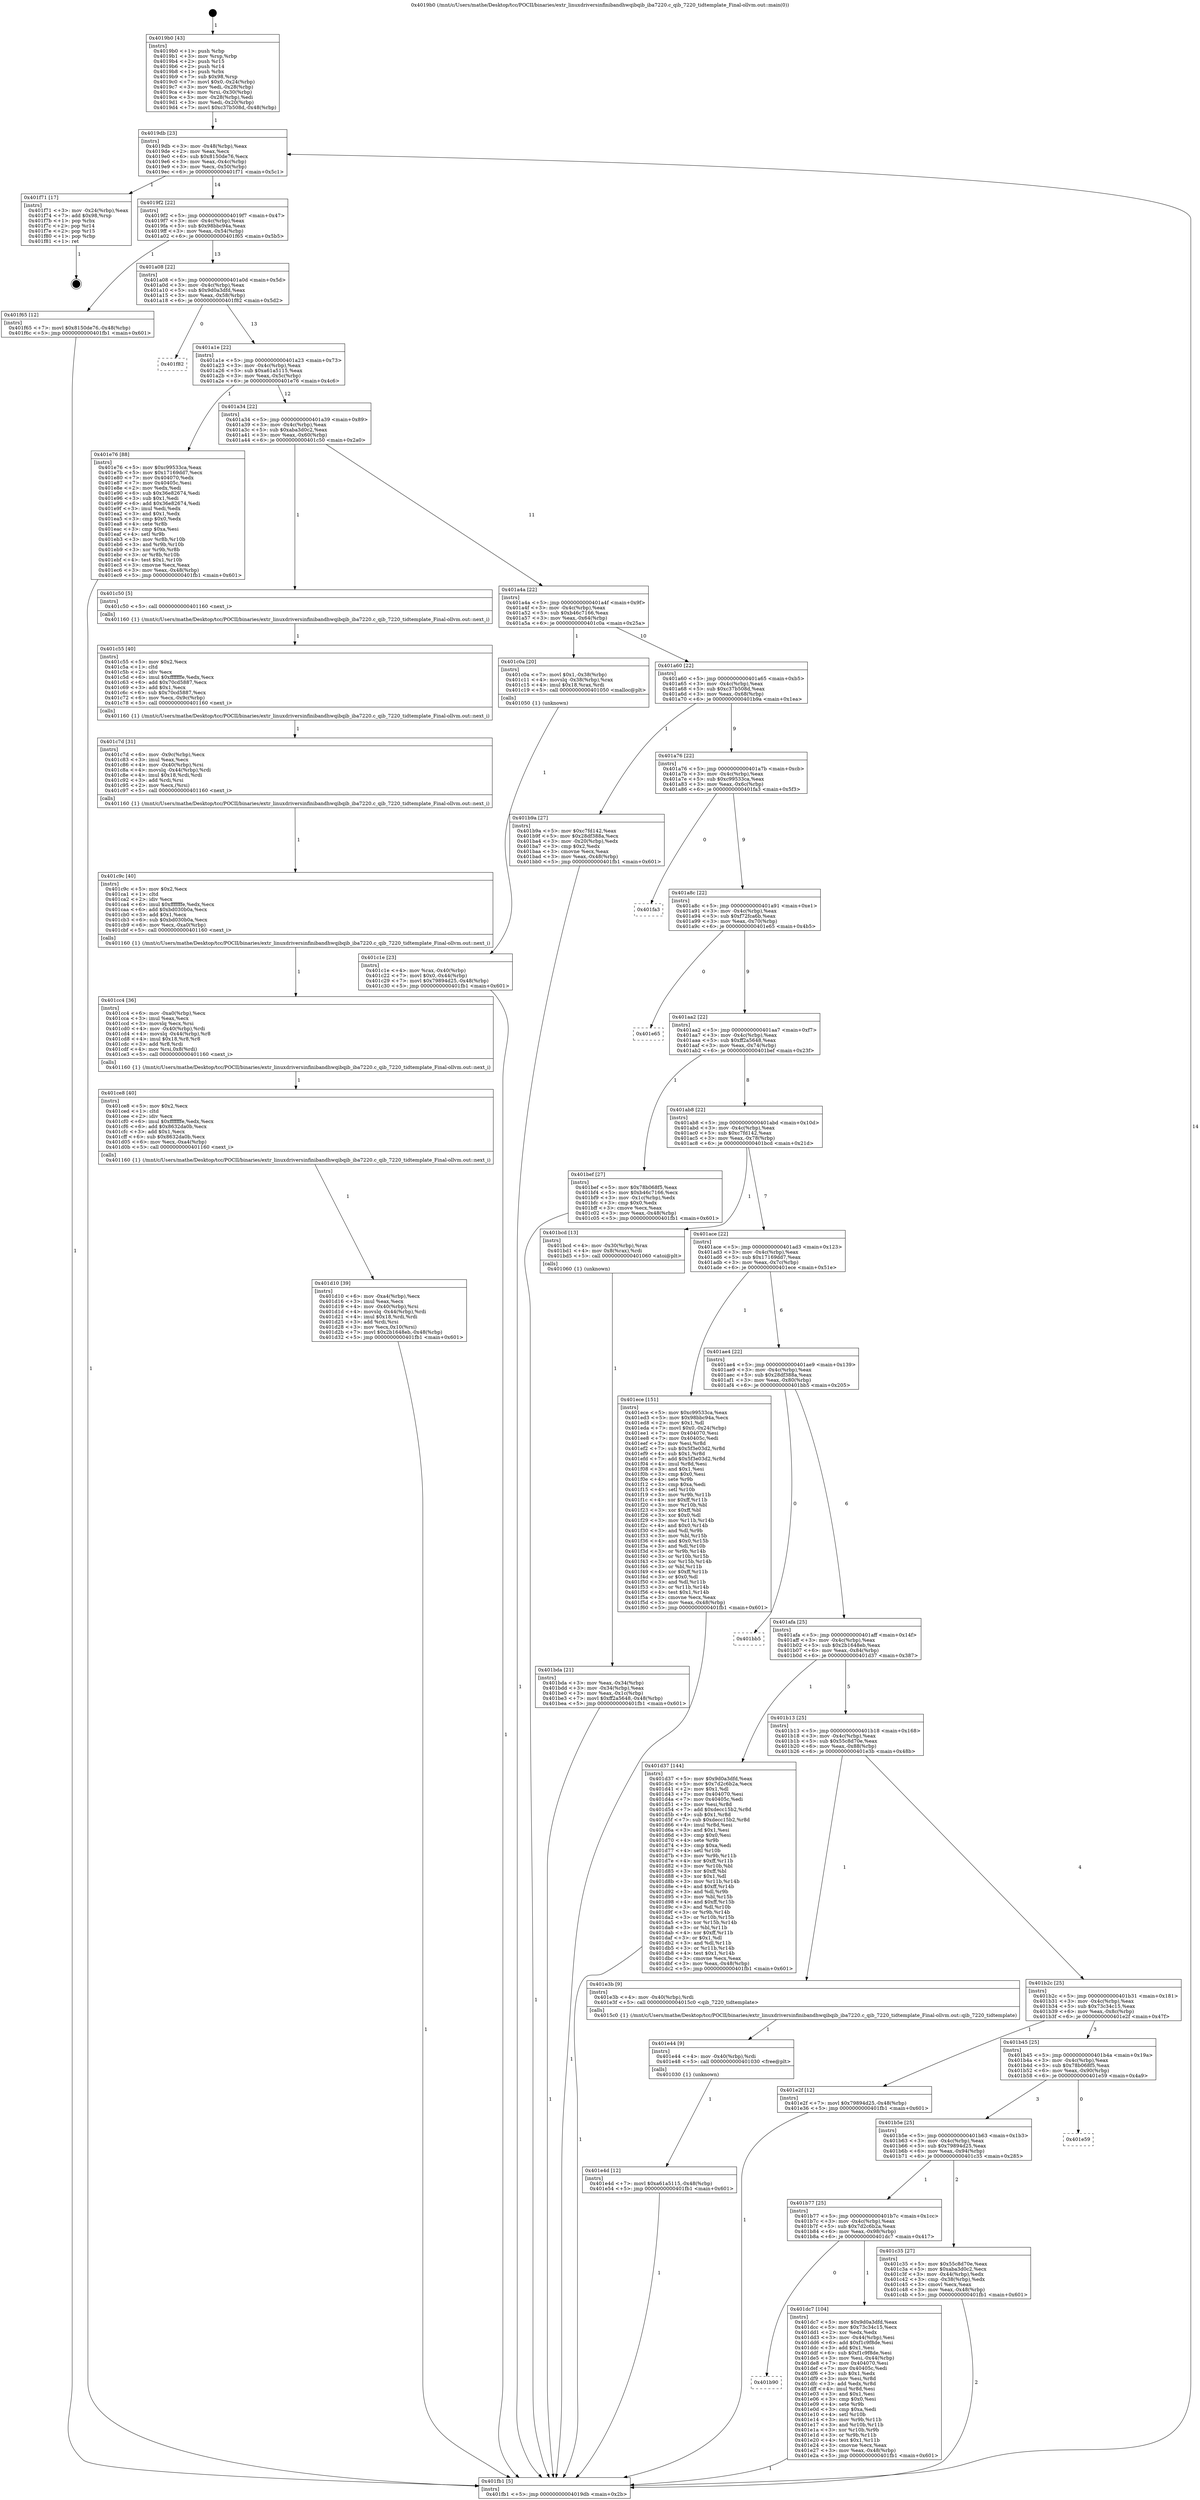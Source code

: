 digraph "0x4019b0" {
  label = "0x4019b0 (/mnt/c/Users/mathe/Desktop/tcc/POCII/binaries/extr_linuxdriversinfinibandhwqibqib_iba7220.c_qib_7220_tidtemplate_Final-ollvm.out::main(0))"
  labelloc = "t"
  node[shape=record]

  Entry [label="",width=0.3,height=0.3,shape=circle,fillcolor=black,style=filled]
  "0x4019db" [label="{
     0x4019db [23]\l
     | [instrs]\l
     &nbsp;&nbsp;0x4019db \<+3\>: mov -0x48(%rbp),%eax\l
     &nbsp;&nbsp;0x4019de \<+2\>: mov %eax,%ecx\l
     &nbsp;&nbsp;0x4019e0 \<+6\>: sub $0x8150de76,%ecx\l
     &nbsp;&nbsp;0x4019e6 \<+3\>: mov %eax,-0x4c(%rbp)\l
     &nbsp;&nbsp;0x4019e9 \<+3\>: mov %ecx,-0x50(%rbp)\l
     &nbsp;&nbsp;0x4019ec \<+6\>: je 0000000000401f71 \<main+0x5c1\>\l
  }"]
  "0x401f71" [label="{
     0x401f71 [17]\l
     | [instrs]\l
     &nbsp;&nbsp;0x401f71 \<+3\>: mov -0x24(%rbp),%eax\l
     &nbsp;&nbsp;0x401f74 \<+7\>: add $0x98,%rsp\l
     &nbsp;&nbsp;0x401f7b \<+1\>: pop %rbx\l
     &nbsp;&nbsp;0x401f7c \<+2\>: pop %r14\l
     &nbsp;&nbsp;0x401f7e \<+2\>: pop %r15\l
     &nbsp;&nbsp;0x401f80 \<+1\>: pop %rbp\l
     &nbsp;&nbsp;0x401f81 \<+1\>: ret\l
  }"]
  "0x4019f2" [label="{
     0x4019f2 [22]\l
     | [instrs]\l
     &nbsp;&nbsp;0x4019f2 \<+5\>: jmp 00000000004019f7 \<main+0x47\>\l
     &nbsp;&nbsp;0x4019f7 \<+3\>: mov -0x4c(%rbp),%eax\l
     &nbsp;&nbsp;0x4019fa \<+5\>: sub $0x98bbc94a,%eax\l
     &nbsp;&nbsp;0x4019ff \<+3\>: mov %eax,-0x54(%rbp)\l
     &nbsp;&nbsp;0x401a02 \<+6\>: je 0000000000401f65 \<main+0x5b5\>\l
  }"]
  Exit [label="",width=0.3,height=0.3,shape=circle,fillcolor=black,style=filled,peripheries=2]
  "0x401f65" [label="{
     0x401f65 [12]\l
     | [instrs]\l
     &nbsp;&nbsp;0x401f65 \<+7\>: movl $0x8150de76,-0x48(%rbp)\l
     &nbsp;&nbsp;0x401f6c \<+5\>: jmp 0000000000401fb1 \<main+0x601\>\l
  }"]
  "0x401a08" [label="{
     0x401a08 [22]\l
     | [instrs]\l
     &nbsp;&nbsp;0x401a08 \<+5\>: jmp 0000000000401a0d \<main+0x5d\>\l
     &nbsp;&nbsp;0x401a0d \<+3\>: mov -0x4c(%rbp),%eax\l
     &nbsp;&nbsp;0x401a10 \<+5\>: sub $0x9d0a3dfd,%eax\l
     &nbsp;&nbsp;0x401a15 \<+3\>: mov %eax,-0x58(%rbp)\l
     &nbsp;&nbsp;0x401a18 \<+6\>: je 0000000000401f82 \<main+0x5d2\>\l
  }"]
  "0x401e4d" [label="{
     0x401e4d [12]\l
     | [instrs]\l
     &nbsp;&nbsp;0x401e4d \<+7\>: movl $0xa61a5115,-0x48(%rbp)\l
     &nbsp;&nbsp;0x401e54 \<+5\>: jmp 0000000000401fb1 \<main+0x601\>\l
  }"]
  "0x401f82" [label="{
     0x401f82\l
  }", style=dashed]
  "0x401a1e" [label="{
     0x401a1e [22]\l
     | [instrs]\l
     &nbsp;&nbsp;0x401a1e \<+5\>: jmp 0000000000401a23 \<main+0x73\>\l
     &nbsp;&nbsp;0x401a23 \<+3\>: mov -0x4c(%rbp),%eax\l
     &nbsp;&nbsp;0x401a26 \<+5\>: sub $0xa61a5115,%eax\l
     &nbsp;&nbsp;0x401a2b \<+3\>: mov %eax,-0x5c(%rbp)\l
     &nbsp;&nbsp;0x401a2e \<+6\>: je 0000000000401e76 \<main+0x4c6\>\l
  }"]
  "0x401e44" [label="{
     0x401e44 [9]\l
     | [instrs]\l
     &nbsp;&nbsp;0x401e44 \<+4\>: mov -0x40(%rbp),%rdi\l
     &nbsp;&nbsp;0x401e48 \<+5\>: call 0000000000401030 \<free@plt\>\l
     | [calls]\l
     &nbsp;&nbsp;0x401030 \{1\} (unknown)\l
  }"]
  "0x401e76" [label="{
     0x401e76 [88]\l
     | [instrs]\l
     &nbsp;&nbsp;0x401e76 \<+5\>: mov $0xc99533ca,%eax\l
     &nbsp;&nbsp;0x401e7b \<+5\>: mov $0x17169dd7,%ecx\l
     &nbsp;&nbsp;0x401e80 \<+7\>: mov 0x404070,%edx\l
     &nbsp;&nbsp;0x401e87 \<+7\>: mov 0x40405c,%esi\l
     &nbsp;&nbsp;0x401e8e \<+2\>: mov %edx,%edi\l
     &nbsp;&nbsp;0x401e90 \<+6\>: sub $0x36e82674,%edi\l
     &nbsp;&nbsp;0x401e96 \<+3\>: sub $0x1,%edi\l
     &nbsp;&nbsp;0x401e99 \<+6\>: add $0x36e82674,%edi\l
     &nbsp;&nbsp;0x401e9f \<+3\>: imul %edi,%edx\l
     &nbsp;&nbsp;0x401ea2 \<+3\>: and $0x1,%edx\l
     &nbsp;&nbsp;0x401ea5 \<+3\>: cmp $0x0,%edx\l
     &nbsp;&nbsp;0x401ea8 \<+4\>: sete %r8b\l
     &nbsp;&nbsp;0x401eac \<+3\>: cmp $0xa,%esi\l
     &nbsp;&nbsp;0x401eaf \<+4\>: setl %r9b\l
     &nbsp;&nbsp;0x401eb3 \<+3\>: mov %r8b,%r10b\l
     &nbsp;&nbsp;0x401eb6 \<+3\>: and %r9b,%r10b\l
     &nbsp;&nbsp;0x401eb9 \<+3\>: xor %r9b,%r8b\l
     &nbsp;&nbsp;0x401ebc \<+3\>: or %r8b,%r10b\l
     &nbsp;&nbsp;0x401ebf \<+4\>: test $0x1,%r10b\l
     &nbsp;&nbsp;0x401ec3 \<+3\>: cmovne %ecx,%eax\l
     &nbsp;&nbsp;0x401ec6 \<+3\>: mov %eax,-0x48(%rbp)\l
     &nbsp;&nbsp;0x401ec9 \<+5\>: jmp 0000000000401fb1 \<main+0x601\>\l
  }"]
  "0x401a34" [label="{
     0x401a34 [22]\l
     | [instrs]\l
     &nbsp;&nbsp;0x401a34 \<+5\>: jmp 0000000000401a39 \<main+0x89\>\l
     &nbsp;&nbsp;0x401a39 \<+3\>: mov -0x4c(%rbp),%eax\l
     &nbsp;&nbsp;0x401a3c \<+5\>: sub $0xaba3d0c2,%eax\l
     &nbsp;&nbsp;0x401a41 \<+3\>: mov %eax,-0x60(%rbp)\l
     &nbsp;&nbsp;0x401a44 \<+6\>: je 0000000000401c50 \<main+0x2a0\>\l
  }"]
  "0x401b90" [label="{
     0x401b90\l
  }", style=dashed]
  "0x401c50" [label="{
     0x401c50 [5]\l
     | [instrs]\l
     &nbsp;&nbsp;0x401c50 \<+5\>: call 0000000000401160 \<next_i\>\l
     | [calls]\l
     &nbsp;&nbsp;0x401160 \{1\} (/mnt/c/Users/mathe/Desktop/tcc/POCII/binaries/extr_linuxdriversinfinibandhwqibqib_iba7220.c_qib_7220_tidtemplate_Final-ollvm.out::next_i)\l
  }"]
  "0x401a4a" [label="{
     0x401a4a [22]\l
     | [instrs]\l
     &nbsp;&nbsp;0x401a4a \<+5\>: jmp 0000000000401a4f \<main+0x9f\>\l
     &nbsp;&nbsp;0x401a4f \<+3\>: mov -0x4c(%rbp),%eax\l
     &nbsp;&nbsp;0x401a52 \<+5\>: sub $0xb46c7166,%eax\l
     &nbsp;&nbsp;0x401a57 \<+3\>: mov %eax,-0x64(%rbp)\l
     &nbsp;&nbsp;0x401a5a \<+6\>: je 0000000000401c0a \<main+0x25a\>\l
  }"]
  "0x401dc7" [label="{
     0x401dc7 [104]\l
     | [instrs]\l
     &nbsp;&nbsp;0x401dc7 \<+5\>: mov $0x9d0a3dfd,%eax\l
     &nbsp;&nbsp;0x401dcc \<+5\>: mov $0x73c34c15,%ecx\l
     &nbsp;&nbsp;0x401dd1 \<+2\>: xor %edx,%edx\l
     &nbsp;&nbsp;0x401dd3 \<+3\>: mov -0x44(%rbp),%esi\l
     &nbsp;&nbsp;0x401dd6 \<+6\>: add $0xf1c9f8de,%esi\l
     &nbsp;&nbsp;0x401ddc \<+3\>: add $0x1,%esi\l
     &nbsp;&nbsp;0x401ddf \<+6\>: sub $0xf1c9f8de,%esi\l
     &nbsp;&nbsp;0x401de5 \<+3\>: mov %esi,-0x44(%rbp)\l
     &nbsp;&nbsp;0x401de8 \<+7\>: mov 0x404070,%esi\l
     &nbsp;&nbsp;0x401def \<+7\>: mov 0x40405c,%edi\l
     &nbsp;&nbsp;0x401df6 \<+3\>: sub $0x1,%edx\l
     &nbsp;&nbsp;0x401df9 \<+3\>: mov %esi,%r8d\l
     &nbsp;&nbsp;0x401dfc \<+3\>: add %edx,%r8d\l
     &nbsp;&nbsp;0x401dff \<+4\>: imul %r8d,%esi\l
     &nbsp;&nbsp;0x401e03 \<+3\>: and $0x1,%esi\l
     &nbsp;&nbsp;0x401e06 \<+3\>: cmp $0x0,%esi\l
     &nbsp;&nbsp;0x401e09 \<+4\>: sete %r9b\l
     &nbsp;&nbsp;0x401e0d \<+3\>: cmp $0xa,%edi\l
     &nbsp;&nbsp;0x401e10 \<+4\>: setl %r10b\l
     &nbsp;&nbsp;0x401e14 \<+3\>: mov %r9b,%r11b\l
     &nbsp;&nbsp;0x401e17 \<+3\>: and %r10b,%r11b\l
     &nbsp;&nbsp;0x401e1a \<+3\>: xor %r10b,%r9b\l
     &nbsp;&nbsp;0x401e1d \<+3\>: or %r9b,%r11b\l
     &nbsp;&nbsp;0x401e20 \<+4\>: test $0x1,%r11b\l
     &nbsp;&nbsp;0x401e24 \<+3\>: cmovne %ecx,%eax\l
     &nbsp;&nbsp;0x401e27 \<+3\>: mov %eax,-0x48(%rbp)\l
     &nbsp;&nbsp;0x401e2a \<+5\>: jmp 0000000000401fb1 \<main+0x601\>\l
  }"]
  "0x401c0a" [label="{
     0x401c0a [20]\l
     | [instrs]\l
     &nbsp;&nbsp;0x401c0a \<+7\>: movl $0x1,-0x38(%rbp)\l
     &nbsp;&nbsp;0x401c11 \<+4\>: movslq -0x38(%rbp),%rax\l
     &nbsp;&nbsp;0x401c15 \<+4\>: imul $0x18,%rax,%rdi\l
     &nbsp;&nbsp;0x401c19 \<+5\>: call 0000000000401050 \<malloc@plt\>\l
     | [calls]\l
     &nbsp;&nbsp;0x401050 \{1\} (unknown)\l
  }"]
  "0x401a60" [label="{
     0x401a60 [22]\l
     | [instrs]\l
     &nbsp;&nbsp;0x401a60 \<+5\>: jmp 0000000000401a65 \<main+0xb5\>\l
     &nbsp;&nbsp;0x401a65 \<+3\>: mov -0x4c(%rbp),%eax\l
     &nbsp;&nbsp;0x401a68 \<+5\>: sub $0xc37b508d,%eax\l
     &nbsp;&nbsp;0x401a6d \<+3\>: mov %eax,-0x68(%rbp)\l
     &nbsp;&nbsp;0x401a70 \<+6\>: je 0000000000401b9a \<main+0x1ea\>\l
  }"]
  "0x401d10" [label="{
     0x401d10 [39]\l
     | [instrs]\l
     &nbsp;&nbsp;0x401d10 \<+6\>: mov -0xa4(%rbp),%ecx\l
     &nbsp;&nbsp;0x401d16 \<+3\>: imul %eax,%ecx\l
     &nbsp;&nbsp;0x401d19 \<+4\>: mov -0x40(%rbp),%rsi\l
     &nbsp;&nbsp;0x401d1d \<+4\>: movslq -0x44(%rbp),%rdi\l
     &nbsp;&nbsp;0x401d21 \<+4\>: imul $0x18,%rdi,%rdi\l
     &nbsp;&nbsp;0x401d25 \<+3\>: add %rdi,%rsi\l
     &nbsp;&nbsp;0x401d28 \<+3\>: mov %ecx,0x10(%rsi)\l
     &nbsp;&nbsp;0x401d2b \<+7\>: movl $0x2b1648eb,-0x48(%rbp)\l
     &nbsp;&nbsp;0x401d32 \<+5\>: jmp 0000000000401fb1 \<main+0x601\>\l
  }"]
  "0x401b9a" [label="{
     0x401b9a [27]\l
     | [instrs]\l
     &nbsp;&nbsp;0x401b9a \<+5\>: mov $0xc7fd142,%eax\l
     &nbsp;&nbsp;0x401b9f \<+5\>: mov $0x28df388a,%ecx\l
     &nbsp;&nbsp;0x401ba4 \<+3\>: mov -0x20(%rbp),%edx\l
     &nbsp;&nbsp;0x401ba7 \<+3\>: cmp $0x2,%edx\l
     &nbsp;&nbsp;0x401baa \<+3\>: cmovne %ecx,%eax\l
     &nbsp;&nbsp;0x401bad \<+3\>: mov %eax,-0x48(%rbp)\l
     &nbsp;&nbsp;0x401bb0 \<+5\>: jmp 0000000000401fb1 \<main+0x601\>\l
  }"]
  "0x401a76" [label="{
     0x401a76 [22]\l
     | [instrs]\l
     &nbsp;&nbsp;0x401a76 \<+5\>: jmp 0000000000401a7b \<main+0xcb\>\l
     &nbsp;&nbsp;0x401a7b \<+3\>: mov -0x4c(%rbp),%eax\l
     &nbsp;&nbsp;0x401a7e \<+5\>: sub $0xc99533ca,%eax\l
     &nbsp;&nbsp;0x401a83 \<+3\>: mov %eax,-0x6c(%rbp)\l
     &nbsp;&nbsp;0x401a86 \<+6\>: je 0000000000401fa3 \<main+0x5f3\>\l
  }"]
  "0x401fb1" [label="{
     0x401fb1 [5]\l
     | [instrs]\l
     &nbsp;&nbsp;0x401fb1 \<+5\>: jmp 00000000004019db \<main+0x2b\>\l
  }"]
  "0x4019b0" [label="{
     0x4019b0 [43]\l
     | [instrs]\l
     &nbsp;&nbsp;0x4019b0 \<+1\>: push %rbp\l
     &nbsp;&nbsp;0x4019b1 \<+3\>: mov %rsp,%rbp\l
     &nbsp;&nbsp;0x4019b4 \<+2\>: push %r15\l
     &nbsp;&nbsp;0x4019b6 \<+2\>: push %r14\l
     &nbsp;&nbsp;0x4019b8 \<+1\>: push %rbx\l
     &nbsp;&nbsp;0x4019b9 \<+7\>: sub $0x98,%rsp\l
     &nbsp;&nbsp;0x4019c0 \<+7\>: movl $0x0,-0x24(%rbp)\l
     &nbsp;&nbsp;0x4019c7 \<+3\>: mov %edi,-0x28(%rbp)\l
     &nbsp;&nbsp;0x4019ca \<+4\>: mov %rsi,-0x30(%rbp)\l
     &nbsp;&nbsp;0x4019ce \<+3\>: mov -0x28(%rbp),%edi\l
     &nbsp;&nbsp;0x4019d1 \<+3\>: mov %edi,-0x20(%rbp)\l
     &nbsp;&nbsp;0x4019d4 \<+7\>: movl $0xc37b508d,-0x48(%rbp)\l
  }"]
  "0x401ce8" [label="{
     0x401ce8 [40]\l
     | [instrs]\l
     &nbsp;&nbsp;0x401ce8 \<+5\>: mov $0x2,%ecx\l
     &nbsp;&nbsp;0x401ced \<+1\>: cltd\l
     &nbsp;&nbsp;0x401cee \<+2\>: idiv %ecx\l
     &nbsp;&nbsp;0x401cf0 \<+6\>: imul $0xfffffffe,%edx,%ecx\l
     &nbsp;&nbsp;0x401cf6 \<+6\>: add $0x8632da0b,%ecx\l
     &nbsp;&nbsp;0x401cfc \<+3\>: add $0x1,%ecx\l
     &nbsp;&nbsp;0x401cff \<+6\>: sub $0x8632da0b,%ecx\l
     &nbsp;&nbsp;0x401d05 \<+6\>: mov %ecx,-0xa4(%rbp)\l
     &nbsp;&nbsp;0x401d0b \<+5\>: call 0000000000401160 \<next_i\>\l
     | [calls]\l
     &nbsp;&nbsp;0x401160 \{1\} (/mnt/c/Users/mathe/Desktop/tcc/POCII/binaries/extr_linuxdriversinfinibandhwqibqib_iba7220.c_qib_7220_tidtemplate_Final-ollvm.out::next_i)\l
  }"]
  "0x401fa3" [label="{
     0x401fa3\l
  }", style=dashed]
  "0x401a8c" [label="{
     0x401a8c [22]\l
     | [instrs]\l
     &nbsp;&nbsp;0x401a8c \<+5\>: jmp 0000000000401a91 \<main+0xe1\>\l
     &nbsp;&nbsp;0x401a91 \<+3\>: mov -0x4c(%rbp),%eax\l
     &nbsp;&nbsp;0x401a94 \<+5\>: sub $0xf72fca6b,%eax\l
     &nbsp;&nbsp;0x401a99 \<+3\>: mov %eax,-0x70(%rbp)\l
     &nbsp;&nbsp;0x401a9c \<+6\>: je 0000000000401e65 \<main+0x4b5\>\l
  }"]
  "0x401cc4" [label="{
     0x401cc4 [36]\l
     | [instrs]\l
     &nbsp;&nbsp;0x401cc4 \<+6\>: mov -0xa0(%rbp),%ecx\l
     &nbsp;&nbsp;0x401cca \<+3\>: imul %eax,%ecx\l
     &nbsp;&nbsp;0x401ccd \<+3\>: movslq %ecx,%rsi\l
     &nbsp;&nbsp;0x401cd0 \<+4\>: mov -0x40(%rbp),%rdi\l
     &nbsp;&nbsp;0x401cd4 \<+4\>: movslq -0x44(%rbp),%r8\l
     &nbsp;&nbsp;0x401cd8 \<+4\>: imul $0x18,%r8,%r8\l
     &nbsp;&nbsp;0x401cdc \<+3\>: add %r8,%rdi\l
     &nbsp;&nbsp;0x401cdf \<+4\>: mov %rsi,0x8(%rdi)\l
     &nbsp;&nbsp;0x401ce3 \<+5\>: call 0000000000401160 \<next_i\>\l
     | [calls]\l
     &nbsp;&nbsp;0x401160 \{1\} (/mnt/c/Users/mathe/Desktop/tcc/POCII/binaries/extr_linuxdriversinfinibandhwqibqib_iba7220.c_qib_7220_tidtemplate_Final-ollvm.out::next_i)\l
  }"]
  "0x401e65" [label="{
     0x401e65\l
  }", style=dashed]
  "0x401aa2" [label="{
     0x401aa2 [22]\l
     | [instrs]\l
     &nbsp;&nbsp;0x401aa2 \<+5\>: jmp 0000000000401aa7 \<main+0xf7\>\l
     &nbsp;&nbsp;0x401aa7 \<+3\>: mov -0x4c(%rbp),%eax\l
     &nbsp;&nbsp;0x401aaa \<+5\>: sub $0xff2a5648,%eax\l
     &nbsp;&nbsp;0x401aaf \<+3\>: mov %eax,-0x74(%rbp)\l
     &nbsp;&nbsp;0x401ab2 \<+6\>: je 0000000000401bef \<main+0x23f\>\l
  }"]
  "0x401c9c" [label="{
     0x401c9c [40]\l
     | [instrs]\l
     &nbsp;&nbsp;0x401c9c \<+5\>: mov $0x2,%ecx\l
     &nbsp;&nbsp;0x401ca1 \<+1\>: cltd\l
     &nbsp;&nbsp;0x401ca2 \<+2\>: idiv %ecx\l
     &nbsp;&nbsp;0x401ca4 \<+6\>: imul $0xfffffffe,%edx,%ecx\l
     &nbsp;&nbsp;0x401caa \<+6\>: add $0xbd030b0a,%ecx\l
     &nbsp;&nbsp;0x401cb0 \<+3\>: add $0x1,%ecx\l
     &nbsp;&nbsp;0x401cb3 \<+6\>: sub $0xbd030b0a,%ecx\l
     &nbsp;&nbsp;0x401cb9 \<+6\>: mov %ecx,-0xa0(%rbp)\l
     &nbsp;&nbsp;0x401cbf \<+5\>: call 0000000000401160 \<next_i\>\l
     | [calls]\l
     &nbsp;&nbsp;0x401160 \{1\} (/mnt/c/Users/mathe/Desktop/tcc/POCII/binaries/extr_linuxdriversinfinibandhwqibqib_iba7220.c_qib_7220_tidtemplate_Final-ollvm.out::next_i)\l
  }"]
  "0x401bef" [label="{
     0x401bef [27]\l
     | [instrs]\l
     &nbsp;&nbsp;0x401bef \<+5\>: mov $0x78b068f5,%eax\l
     &nbsp;&nbsp;0x401bf4 \<+5\>: mov $0xb46c7166,%ecx\l
     &nbsp;&nbsp;0x401bf9 \<+3\>: mov -0x1c(%rbp),%edx\l
     &nbsp;&nbsp;0x401bfc \<+3\>: cmp $0x0,%edx\l
     &nbsp;&nbsp;0x401bff \<+3\>: cmove %ecx,%eax\l
     &nbsp;&nbsp;0x401c02 \<+3\>: mov %eax,-0x48(%rbp)\l
     &nbsp;&nbsp;0x401c05 \<+5\>: jmp 0000000000401fb1 \<main+0x601\>\l
  }"]
  "0x401ab8" [label="{
     0x401ab8 [22]\l
     | [instrs]\l
     &nbsp;&nbsp;0x401ab8 \<+5\>: jmp 0000000000401abd \<main+0x10d\>\l
     &nbsp;&nbsp;0x401abd \<+3\>: mov -0x4c(%rbp),%eax\l
     &nbsp;&nbsp;0x401ac0 \<+5\>: sub $0xc7fd142,%eax\l
     &nbsp;&nbsp;0x401ac5 \<+3\>: mov %eax,-0x78(%rbp)\l
     &nbsp;&nbsp;0x401ac8 \<+6\>: je 0000000000401bcd \<main+0x21d\>\l
  }"]
  "0x401c7d" [label="{
     0x401c7d [31]\l
     | [instrs]\l
     &nbsp;&nbsp;0x401c7d \<+6\>: mov -0x9c(%rbp),%ecx\l
     &nbsp;&nbsp;0x401c83 \<+3\>: imul %eax,%ecx\l
     &nbsp;&nbsp;0x401c86 \<+4\>: mov -0x40(%rbp),%rsi\l
     &nbsp;&nbsp;0x401c8a \<+4\>: movslq -0x44(%rbp),%rdi\l
     &nbsp;&nbsp;0x401c8e \<+4\>: imul $0x18,%rdi,%rdi\l
     &nbsp;&nbsp;0x401c92 \<+3\>: add %rdi,%rsi\l
     &nbsp;&nbsp;0x401c95 \<+2\>: mov %ecx,(%rsi)\l
     &nbsp;&nbsp;0x401c97 \<+5\>: call 0000000000401160 \<next_i\>\l
     | [calls]\l
     &nbsp;&nbsp;0x401160 \{1\} (/mnt/c/Users/mathe/Desktop/tcc/POCII/binaries/extr_linuxdriversinfinibandhwqibqib_iba7220.c_qib_7220_tidtemplate_Final-ollvm.out::next_i)\l
  }"]
  "0x401bcd" [label="{
     0x401bcd [13]\l
     | [instrs]\l
     &nbsp;&nbsp;0x401bcd \<+4\>: mov -0x30(%rbp),%rax\l
     &nbsp;&nbsp;0x401bd1 \<+4\>: mov 0x8(%rax),%rdi\l
     &nbsp;&nbsp;0x401bd5 \<+5\>: call 0000000000401060 \<atoi@plt\>\l
     | [calls]\l
     &nbsp;&nbsp;0x401060 \{1\} (unknown)\l
  }"]
  "0x401ace" [label="{
     0x401ace [22]\l
     | [instrs]\l
     &nbsp;&nbsp;0x401ace \<+5\>: jmp 0000000000401ad3 \<main+0x123\>\l
     &nbsp;&nbsp;0x401ad3 \<+3\>: mov -0x4c(%rbp),%eax\l
     &nbsp;&nbsp;0x401ad6 \<+5\>: sub $0x17169dd7,%eax\l
     &nbsp;&nbsp;0x401adb \<+3\>: mov %eax,-0x7c(%rbp)\l
     &nbsp;&nbsp;0x401ade \<+6\>: je 0000000000401ece \<main+0x51e\>\l
  }"]
  "0x401bda" [label="{
     0x401bda [21]\l
     | [instrs]\l
     &nbsp;&nbsp;0x401bda \<+3\>: mov %eax,-0x34(%rbp)\l
     &nbsp;&nbsp;0x401bdd \<+3\>: mov -0x34(%rbp),%eax\l
     &nbsp;&nbsp;0x401be0 \<+3\>: mov %eax,-0x1c(%rbp)\l
     &nbsp;&nbsp;0x401be3 \<+7\>: movl $0xff2a5648,-0x48(%rbp)\l
     &nbsp;&nbsp;0x401bea \<+5\>: jmp 0000000000401fb1 \<main+0x601\>\l
  }"]
  "0x401c1e" [label="{
     0x401c1e [23]\l
     | [instrs]\l
     &nbsp;&nbsp;0x401c1e \<+4\>: mov %rax,-0x40(%rbp)\l
     &nbsp;&nbsp;0x401c22 \<+7\>: movl $0x0,-0x44(%rbp)\l
     &nbsp;&nbsp;0x401c29 \<+7\>: movl $0x79894d25,-0x48(%rbp)\l
     &nbsp;&nbsp;0x401c30 \<+5\>: jmp 0000000000401fb1 \<main+0x601\>\l
  }"]
  "0x401c55" [label="{
     0x401c55 [40]\l
     | [instrs]\l
     &nbsp;&nbsp;0x401c55 \<+5\>: mov $0x2,%ecx\l
     &nbsp;&nbsp;0x401c5a \<+1\>: cltd\l
     &nbsp;&nbsp;0x401c5b \<+2\>: idiv %ecx\l
     &nbsp;&nbsp;0x401c5d \<+6\>: imul $0xfffffffe,%edx,%ecx\l
     &nbsp;&nbsp;0x401c63 \<+6\>: add $0x70cd5887,%ecx\l
     &nbsp;&nbsp;0x401c69 \<+3\>: add $0x1,%ecx\l
     &nbsp;&nbsp;0x401c6c \<+6\>: sub $0x70cd5887,%ecx\l
     &nbsp;&nbsp;0x401c72 \<+6\>: mov %ecx,-0x9c(%rbp)\l
     &nbsp;&nbsp;0x401c78 \<+5\>: call 0000000000401160 \<next_i\>\l
     | [calls]\l
     &nbsp;&nbsp;0x401160 \{1\} (/mnt/c/Users/mathe/Desktop/tcc/POCII/binaries/extr_linuxdriversinfinibandhwqibqib_iba7220.c_qib_7220_tidtemplate_Final-ollvm.out::next_i)\l
  }"]
  "0x401ece" [label="{
     0x401ece [151]\l
     | [instrs]\l
     &nbsp;&nbsp;0x401ece \<+5\>: mov $0xc99533ca,%eax\l
     &nbsp;&nbsp;0x401ed3 \<+5\>: mov $0x98bbc94a,%ecx\l
     &nbsp;&nbsp;0x401ed8 \<+2\>: mov $0x1,%dl\l
     &nbsp;&nbsp;0x401eda \<+7\>: movl $0x0,-0x24(%rbp)\l
     &nbsp;&nbsp;0x401ee1 \<+7\>: mov 0x404070,%esi\l
     &nbsp;&nbsp;0x401ee8 \<+7\>: mov 0x40405c,%edi\l
     &nbsp;&nbsp;0x401eef \<+3\>: mov %esi,%r8d\l
     &nbsp;&nbsp;0x401ef2 \<+7\>: sub $0x5f3e03d2,%r8d\l
     &nbsp;&nbsp;0x401ef9 \<+4\>: sub $0x1,%r8d\l
     &nbsp;&nbsp;0x401efd \<+7\>: add $0x5f3e03d2,%r8d\l
     &nbsp;&nbsp;0x401f04 \<+4\>: imul %r8d,%esi\l
     &nbsp;&nbsp;0x401f08 \<+3\>: and $0x1,%esi\l
     &nbsp;&nbsp;0x401f0b \<+3\>: cmp $0x0,%esi\l
     &nbsp;&nbsp;0x401f0e \<+4\>: sete %r9b\l
     &nbsp;&nbsp;0x401f12 \<+3\>: cmp $0xa,%edi\l
     &nbsp;&nbsp;0x401f15 \<+4\>: setl %r10b\l
     &nbsp;&nbsp;0x401f19 \<+3\>: mov %r9b,%r11b\l
     &nbsp;&nbsp;0x401f1c \<+4\>: xor $0xff,%r11b\l
     &nbsp;&nbsp;0x401f20 \<+3\>: mov %r10b,%bl\l
     &nbsp;&nbsp;0x401f23 \<+3\>: xor $0xff,%bl\l
     &nbsp;&nbsp;0x401f26 \<+3\>: xor $0x0,%dl\l
     &nbsp;&nbsp;0x401f29 \<+3\>: mov %r11b,%r14b\l
     &nbsp;&nbsp;0x401f2c \<+4\>: and $0x0,%r14b\l
     &nbsp;&nbsp;0x401f30 \<+3\>: and %dl,%r9b\l
     &nbsp;&nbsp;0x401f33 \<+3\>: mov %bl,%r15b\l
     &nbsp;&nbsp;0x401f36 \<+4\>: and $0x0,%r15b\l
     &nbsp;&nbsp;0x401f3a \<+3\>: and %dl,%r10b\l
     &nbsp;&nbsp;0x401f3d \<+3\>: or %r9b,%r14b\l
     &nbsp;&nbsp;0x401f40 \<+3\>: or %r10b,%r15b\l
     &nbsp;&nbsp;0x401f43 \<+3\>: xor %r15b,%r14b\l
     &nbsp;&nbsp;0x401f46 \<+3\>: or %bl,%r11b\l
     &nbsp;&nbsp;0x401f49 \<+4\>: xor $0xff,%r11b\l
     &nbsp;&nbsp;0x401f4d \<+3\>: or $0x0,%dl\l
     &nbsp;&nbsp;0x401f50 \<+3\>: and %dl,%r11b\l
     &nbsp;&nbsp;0x401f53 \<+3\>: or %r11b,%r14b\l
     &nbsp;&nbsp;0x401f56 \<+4\>: test $0x1,%r14b\l
     &nbsp;&nbsp;0x401f5a \<+3\>: cmovne %ecx,%eax\l
     &nbsp;&nbsp;0x401f5d \<+3\>: mov %eax,-0x48(%rbp)\l
     &nbsp;&nbsp;0x401f60 \<+5\>: jmp 0000000000401fb1 \<main+0x601\>\l
  }"]
  "0x401ae4" [label="{
     0x401ae4 [22]\l
     | [instrs]\l
     &nbsp;&nbsp;0x401ae4 \<+5\>: jmp 0000000000401ae9 \<main+0x139\>\l
     &nbsp;&nbsp;0x401ae9 \<+3\>: mov -0x4c(%rbp),%eax\l
     &nbsp;&nbsp;0x401aec \<+5\>: sub $0x28df388a,%eax\l
     &nbsp;&nbsp;0x401af1 \<+3\>: mov %eax,-0x80(%rbp)\l
     &nbsp;&nbsp;0x401af4 \<+6\>: je 0000000000401bb5 \<main+0x205\>\l
  }"]
  "0x401b77" [label="{
     0x401b77 [25]\l
     | [instrs]\l
     &nbsp;&nbsp;0x401b77 \<+5\>: jmp 0000000000401b7c \<main+0x1cc\>\l
     &nbsp;&nbsp;0x401b7c \<+3\>: mov -0x4c(%rbp),%eax\l
     &nbsp;&nbsp;0x401b7f \<+5\>: sub $0x7d2c6b2a,%eax\l
     &nbsp;&nbsp;0x401b84 \<+6\>: mov %eax,-0x98(%rbp)\l
     &nbsp;&nbsp;0x401b8a \<+6\>: je 0000000000401dc7 \<main+0x417\>\l
  }"]
  "0x401bb5" [label="{
     0x401bb5\l
  }", style=dashed]
  "0x401afa" [label="{
     0x401afa [25]\l
     | [instrs]\l
     &nbsp;&nbsp;0x401afa \<+5\>: jmp 0000000000401aff \<main+0x14f\>\l
     &nbsp;&nbsp;0x401aff \<+3\>: mov -0x4c(%rbp),%eax\l
     &nbsp;&nbsp;0x401b02 \<+5\>: sub $0x2b1648eb,%eax\l
     &nbsp;&nbsp;0x401b07 \<+6\>: mov %eax,-0x84(%rbp)\l
     &nbsp;&nbsp;0x401b0d \<+6\>: je 0000000000401d37 \<main+0x387\>\l
  }"]
  "0x401c35" [label="{
     0x401c35 [27]\l
     | [instrs]\l
     &nbsp;&nbsp;0x401c35 \<+5\>: mov $0x55c8d70e,%eax\l
     &nbsp;&nbsp;0x401c3a \<+5\>: mov $0xaba3d0c2,%ecx\l
     &nbsp;&nbsp;0x401c3f \<+3\>: mov -0x44(%rbp),%edx\l
     &nbsp;&nbsp;0x401c42 \<+3\>: cmp -0x38(%rbp),%edx\l
     &nbsp;&nbsp;0x401c45 \<+3\>: cmovl %ecx,%eax\l
     &nbsp;&nbsp;0x401c48 \<+3\>: mov %eax,-0x48(%rbp)\l
     &nbsp;&nbsp;0x401c4b \<+5\>: jmp 0000000000401fb1 \<main+0x601\>\l
  }"]
  "0x401d37" [label="{
     0x401d37 [144]\l
     | [instrs]\l
     &nbsp;&nbsp;0x401d37 \<+5\>: mov $0x9d0a3dfd,%eax\l
     &nbsp;&nbsp;0x401d3c \<+5\>: mov $0x7d2c6b2a,%ecx\l
     &nbsp;&nbsp;0x401d41 \<+2\>: mov $0x1,%dl\l
     &nbsp;&nbsp;0x401d43 \<+7\>: mov 0x404070,%esi\l
     &nbsp;&nbsp;0x401d4a \<+7\>: mov 0x40405c,%edi\l
     &nbsp;&nbsp;0x401d51 \<+3\>: mov %esi,%r8d\l
     &nbsp;&nbsp;0x401d54 \<+7\>: add $0xdecc15b2,%r8d\l
     &nbsp;&nbsp;0x401d5b \<+4\>: sub $0x1,%r8d\l
     &nbsp;&nbsp;0x401d5f \<+7\>: sub $0xdecc15b2,%r8d\l
     &nbsp;&nbsp;0x401d66 \<+4\>: imul %r8d,%esi\l
     &nbsp;&nbsp;0x401d6a \<+3\>: and $0x1,%esi\l
     &nbsp;&nbsp;0x401d6d \<+3\>: cmp $0x0,%esi\l
     &nbsp;&nbsp;0x401d70 \<+4\>: sete %r9b\l
     &nbsp;&nbsp;0x401d74 \<+3\>: cmp $0xa,%edi\l
     &nbsp;&nbsp;0x401d77 \<+4\>: setl %r10b\l
     &nbsp;&nbsp;0x401d7b \<+3\>: mov %r9b,%r11b\l
     &nbsp;&nbsp;0x401d7e \<+4\>: xor $0xff,%r11b\l
     &nbsp;&nbsp;0x401d82 \<+3\>: mov %r10b,%bl\l
     &nbsp;&nbsp;0x401d85 \<+3\>: xor $0xff,%bl\l
     &nbsp;&nbsp;0x401d88 \<+3\>: xor $0x1,%dl\l
     &nbsp;&nbsp;0x401d8b \<+3\>: mov %r11b,%r14b\l
     &nbsp;&nbsp;0x401d8e \<+4\>: and $0xff,%r14b\l
     &nbsp;&nbsp;0x401d92 \<+3\>: and %dl,%r9b\l
     &nbsp;&nbsp;0x401d95 \<+3\>: mov %bl,%r15b\l
     &nbsp;&nbsp;0x401d98 \<+4\>: and $0xff,%r15b\l
     &nbsp;&nbsp;0x401d9c \<+3\>: and %dl,%r10b\l
     &nbsp;&nbsp;0x401d9f \<+3\>: or %r9b,%r14b\l
     &nbsp;&nbsp;0x401da2 \<+3\>: or %r10b,%r15b\l
     &nbsp;&nbsp;0x401da5 \<+3\>: xor %r15b,%r14b\l
     &nbsp;&nbsp;0x401da8 \<+3\>: or %bl,%r11b\l
     &nbsp;&nbsp;0x401dab \<+4\>: xor $0xff,%r11b\l
     &nbsp;&nbsp;0x401daf \<+3\>: or $0x1,%dl\l
     &nbsp;&nbsp;0x401db2 \<+3\>: and %dl,%r11b\l
     &nbsp;&nbsp;0x401db5 \<+3\>: or %r11b,%r14b\l
     &nbsp;&nbsp;0x401db8 \<+4\>: test $0x1,%r14b\l
     &nbsp;&nbsp;0x401dbc \<+3\>: cmovne %ecx,%eax\l
     &nbsp;&nbsp;0x401dbf \<+3\>: mov %eax,-0x48(%rbp)\l
     &nbsp;&nbsp;0x401dc2 \<+5\>: jmp 0000000000401fb1 \<main+0x601\>\l
  }"]
  "0x401b13" [label="{
     0x401b13 [25]\l
     | [instrs]\l
     &nbsp;&nbsp;0x401b13 \<+5\>: jmp 0000000000401b18 \<main+0x168\>\l
     &nbsp;&nbsp;0x401b18 \<+3\>: mov -0x4c(%rbp),%eax\l
     &nbsp;&nbsp;0x401b1b \<+5\>: sub $0x55c8d70e,%eax\l
     &nbsp;&nbsp;0x401b20 \<+6\>: mov %eax,-0x88(%rbp)\l
     &nbsp;&nbsp;0x401b26 \<+6\>: je 0000000000401e3b \<main+0x48b\>\l
  }"]
  "0x401b5e" [label="{
     0x401b5e [25]\l
     | [instrs]\l
     &nbsp;&nbsp;0x401b5e \<+5\>: jmp 0000000000401b63 \<main+0x1b3\>\l
     &nbsp;&nbsp;0x401b63 \<+3\>: mov -0x4c(%rbp),%eax\l
     &nbsp;&nbsp;0x401b66 \<+5\>: sub $0x79894d25,%eax\l
     &nbsp;&nbsp;0x401b6b \<+6\>: mov %eax,-0x94(%rbp)\l
     &nbsp;&nbsp;0x401b71 \<+6\>: je 0000000000401c35 \<main+0x285\>\l
  }"]
  "0x401e3b" [label="{
     0x401e3b [9]\l
     | [instrs]\l
     &nbsp;&nbsp;0x401e3b \<+4\>: mov -0x40(%rbp),%rdi\l
     &nbsp;&nbsp;0x401e3f \<+5\>: call 00000000004015c0 \<qib_7220_tidtemplate\>\l
     | [calls]\l
     &nbsp;&nbsp;0x4015c0 \{1\} (/mnt/c/Users/mathe/Desktop/tcc/POCII/binaries/extr_linuxdriversinfinibandhwqibqib_iba7220.c_qib_7220_tidtemplate_Final-ollvm.out::qib_7220_tidtemplate)\l
  }"]
  "0x401b2c" [label="{
     0x401b2c [25]\l
     | [instrs]\l
     &nbsp;&nbsp;0x401b2c \<+5\>: jmp 0000000000401b31 \<main+0x181\>\l
     &nbsp;&nbsp;0x401b31 \<+3\>: mov -0x4c(%rbp),%eax\l
     &nbsp;&nbsp;0x401b34 \<+5\>: sub $0x73c34c15,%eax\l
     &nbsp;&nbsp;0x401b39 \<+6\>: mov %eax,-0x8c(%rbp)\l
     &nbsp;&nbsp;0x401b3f \<+6\>: je 0000000000401e2f \<main+0x47f\>\l
  }"]
  "0x401e59" [label="{
     0x401e59\l
  }", style=dashed]
  "0x401e2f" [label="{
     0x401e2f [12]\l
     | [instrs]\l
     &nbsp;&nbsp;0x401e2f \<+7\>: movl $0x79894d25,-0x48(%rbp)\l
     &nbsp;&nbsp;0x401e36 \<+5\>: jmp 0000000000401fb1 \<main+0x601\>\l
  }"]
  "0x401b45" [label="{
     0x401b45 [25]\l
     | [instrs]\l
     &nbsp;&nbsp;0x401b45 \<+5\>: jmp 0000000000401b4a \<main+0x19a\>\l
     &nbsp;&nbsp;0x401b4a \<+3\>: mov -0x4c(%rbp),%eax\l
     &nbsp;&nbsp;0x401b4d \<+5\>: sub $0x78b068f5,%eax\l
     &nbsp;&nbsp;0x401b52 \<+6\>: mov %eax,-0x90(%rbp)\l
     &nbsp;&nbsp;0x401b58 \<+6\>: je 0000000000401e59 \<main+0x4a9\>\l
  }"]
  Entry -> "0x4019b0" [label=" 1"]
  "0x4019db" -> "0x401f71" [label=" 1"]
  "0x4019db" -> "0x4019f2" [label=" 14"]
  "0x401f71" -> Exit [label=" 1"]
  "0x4019f2" -> "0x401f65" [label=" 1"]
  "0x4019f2" -> "0x401a08" [label=" 13"]
  "0x401f65" -> "0x401fb1" [label=" 1"]
  "0x401a08" -> "0x401f82" [label=" 0"]
  "0x401a08" -> "0x401a1e" [label=" 13"]
  "0x401ece" -> "0x401fb1" [label=" 1"]
  "0x401a1e" -> "0x401e76" [label=" 1"]
  "0x401a1e" -> "0x401a34" [label=" 12"]
  "0x401e76" -> "0x401fb1" [label=" 1"]
  "0x401a34" -> "0x401c50" [label=" 1"]
  "0x401a34" -> "0x401a4a" [label=" 11"]
  "0x401e4d" -> "0x401fb1" [label=" 1"]
  "0x401a4a" -> "0x401c0a" [label=" 1"]
  "0x401a4a" -> "0x401a60" [label=" 10"]
  "0x401e44" -> "0x401e4d" [label=" 1"]
  "0x401a60" -> "0x401b9a" [label=" 1"]
  "0x401a60" -> "0x401a76" [label=" 9"]
  "0x401b9a" -> "0x401fb1" [label=" 1"]
  "0x4019b0" -> "0x4019db" [label=" 1"]
  "0x401fb1" -> "0x4019db" [label=" 14"]
  "0x401e2f" -> "0x401fb1" [label=" 1"]
  "0x401a76" -> "0x401fa3" [label=" 0"]
  "0x401a76" -> "0x401a8c" [label=" 9"]
  "0x401dc7" -> "0x401fb1" [label=" 1"]
  "0x401a8c" -> "0x401e65" [label=" 0"]
  "0x401a8c" -> "0x401aa2" [label=" 9"]
  "0x401b77" -> "0x401b90" [label=" 0"]
  "0x401aa2" -> "0x401bef" [label=" 1"]
  "0x401aa2" -> "0x401ab8" [label=" 8"]
  "0x401b77" -> "0x401dc7" [label=" 1"]
  "0x401ab8" -> "0x401bcd" [label=" 1"]
  "0x401ab8" -> "0x401ace" [label=" 7"]
  "0x401bcd" -> "0x401bda" [label=" 1"]
  "0x401bda" -> "0x401fb1" [label=" 1"]
  "0x401bef" -> "0x401fb1" [label=" 1"]
  "0x401c0a" -> "0x401c1e" [label=" 1"]
  "0x401c1e" -> "0x401fb1" [label=" 1"]
  "0x401e3b" -> "0x401e44" [label=" 1"]
  "0x401ace" -> "0x401ece" [label=" 1"]
  "0x401ace" -> "0x401ae4" [label=" 6"]
  "0x401d37" -> "0x401fb1" [label=" 1"]
  "0x401ae4" -> "0x401bb5" [label=" 0"]
  "0x401ae4" -> "0x401afa" [label=" 6"]
  "0x401d10" -> "0x401fb1" [label=" 1"]
  "0x401afa" -> "0x401d37" [label=" 1"]
  "0x401afa" -> "0x401b13" [label=" 5"]
  "0x401ce8" -> "0x401d10" [label=" 1"]
  "0x401b13" -> "0x401e3b" [label=" 1"]
  "0x401b13" -> "0x401b2c" [label=" 4"]
  "0x401c9c" -> "0x401cc4" [label=" 1"]
  "0x401b2c" -> "0x401e2f" [label=" 1"]
  "0x401b2c" -> "0x401b45" [label=" 3"]
  "0x401c7d" -> "0x401c9c" [label=" 1"]
  "0x401b45" -> "0x401e59" [label=" 0"]
  "0x401b45" -> "0x401b5e" [label=" 3"]
  "0x401cc4" -> "0x401ce8" [label=" 1"]
  "0x401b5e" -> "0x401c35" [label=" 2"]
  "0x401b5e" -> "0x401b77" [label=" 1"]
  "0x401c35" -> "0x401fb1" [label=" 2"]
  "0x401c50" -> "0x401c55" [label=" 1"]
  "0x401c55" -> "0x401c7d" [label=" 1"]
}
